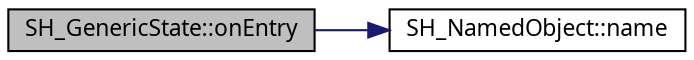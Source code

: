 digraph "SH_GenericState::onEntry"
{
 // INTERACTIVE_SVG=YES
  bgcolor="transparent";
  edge [fontname="Verdana",fontsize="11",labelfontname="Verdana",labelfontsize="11"];
  node [fontname="Verdana",fontsize="11",shape=record];
  rankdir="LR";
  Node1 [label="SH_GenericState::onEntry",height=0.2,width=0.4,color="black", fillcolor="grey75", style="filled" fontcolor="black"];
  Node1 -> Node2 [color="midnightblue",fontsize="11",style="solid"];
  Node2 [label="SH_NamedObject::name",height=0.2,width=0.4,color="black",URL="$classSH__NamedObject.html#a9f686c6f2a5bcc08ad03d0cee0151f0f"];
}
